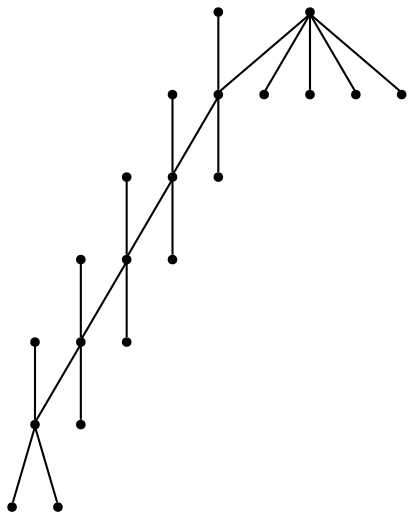 graph {
  node [shape=point,comment="{\"directed\":false,\"doi\":\"10.1007/978-3-642-11805-0_17\",\"figure\":\"1\"}"]

  v0 [pos="1108.1375848814498,2549.9298391168772"]
  v1 [pos="1108.1375848814498,2460.4598952553492"]
  v2 [pos="1108.1375848814498,2632.7724527532405"]
  v3 [pos="1010.3137946905091,2549.9298391168772"]
  v4 [pos="1010.3137946905091,2460.4598952553492"]
  v5 [pos="1010.3137946905091,2632.772452753241"]
  v6 [pos="917.8700581395348,2549.9298391168772"]
  v7 [pos="917.8700581395349,2460.4598952553492"]
  v8 [pos="917.8700581395349,2632.7724527532405"]
  v9 [pos="825.4263215885605,2549.9298391168772"]
  v10 [pos="825.4263215885605,2460.4598952553492"]
  v11 [pos="825.4263215885605,2632.7724527532405"]
  v12 [pos="738.3615570423215,2549.9298391168772"]
  v13 [pos="738.3615570423215,2460.4598952553492"]
  v14 [pos="738.3615570423215,2632.7724527532405"]
  v15 [pos="1165.804426415022,2549.242117101496"]
  v16 [pos="659.9282416410224,2549.2421171014958"]
  v17 [pos="632.1575752080872,2453.2071723937993"]
  v18 [pos="631.7823114084642,2632.7724527532405"]
  v19 [pos="583.8091325360675,2505.72635234486"]
  v20 [pos="583.8091325360675,2581.878924768622"]

  v0 -- v1 [id="-1",pos="1108.1375848814498,2549.9298391168772 1108.1375848814498,2460.4598952553492 1108.1375848814498,2460.4598952553492 1108.1375848814498,2460.4598952553492"]
  v16 -- v20 [id="-2",pos="659.9282416410224,2549.2421171014958 583.8091325360675,2581.878924768622 583.8091325360675,2581.878924768622 583.8091325360675,2581.878924768622"]
  v16 -- v19 [id="-3",pos="659.9282416410224,2549.2421171014958 583.8091325360675,2505.72635234486 583.8091325360675,2505.72635234486 583.8091325360675,2505.72635234486"]
  v16 -- v18 [id="-4",pos="659.9282416410224,2549.2421171014958 631.7823114084642,2632.7724527532405 631.7823114084642,2632.7724527532405 631.7823114084642,2632.7724527532405"]
  v16 -- v17 [id="-5",pos="659.9282416410224,2549.2421171014958 632.1575752080872,2453.2071723937993 632.1575752080872,2453.2071723937993 632.1575752080872,2453.2071723937993"]
  v16 -- v12 [id="-6",pos="659.9282416410224,2549.2421171014958 738.3615570423215,2549.9298391168772 738.3615570423215,2549.9298391168772 738.3615570423215,2549.9298391168772"]
  v12 -- v9 [id="-7",pos="738.3615570423215,2549.9298391168772 825.4263215885605,2549.9298391168772 825.4263215885605,2549.9298391168772 825.4263215885605,2549.9298391168772"]
  v9 -- v6 [id="-8",pos="825.4263215885605,2549.9298391168772 917.8700581395348,2549.9298391168772 917.8700581395348,2549.9298391168772 917.8700581395348,2549.9298391168772"]
  v6 -- v3 [id="-9",pos="917.8700581395348,2549.9298391168772 1010.3137946905091,2549.9298391168772 1010.3137946905091,2549.9298391168772 1010.3137946905091,2549.9298391168772"]
  v3 -- v0 [id="-10",pos="1010.3137946905091,2549.9298391168772 1108.1375848814498,2549.9298391168772 1108.1375848814498,2549.9298391168772 1108.1375848814498,2549.9298391168772"]
  v0 -- v15 [id="-11",pos="1108.1375848814498,2549.9298391168772 1165.804426415022,2549.242117101496 1165.804426415022,2549.242117101496 1165.804426415022,2549.242117101496"]
  v14 -- v12 [id="-12",pos="738.3615570423215,2632.7724527532405 738.3615570423215,2549.9298391168772 738.3615570423215,2549.9298391168772 738.3615570423215,2549.9298391168772"]
  v12 -- v13 [id="-13",pos="738.3615570423215,2549.9298391168772 738.3615570423215,2460.4598952553492 738.3615570423215,2460.4598952553492 738.3615570423215,2460.4598952553492"]
  v11 -- v9 [id="-14",pos="825.4263215885605,2632.7724527532405 825.4263215885605,2549.9298391168772 825.4263215885605,2549.9298391168772 825.4263215885605,2549.9298391168772"]
  v9 -- v10 [id="-15",pos="825.4263215885605,2549.9298391168772 825.4263215885605,2460.4598952553492 825.4263215885605,2460.4598952553492 825.4263215885605,2460.4598952553492"]
  v8 -- v6 [id="-16",pos="917.8700581395349,2632.7724527532405 917.8700581395348,2549.9298391168772 917.8700581395348,2549.9298391168772 917.8700581395348,2549.9298391168772"]
  v6 -- v7 [id="-17",pos="917.8700581395348,2549.9298391168772 917.8700581395349,2460.4598952553492 917.8700581395349,2460.4598952553492 917.8700581395349,2460.4598952553492"]
  v5 -- v3 [id="-18",pos="1010.3137946905091,2632.772452753241 1010.3137946905091,2549.9298391168772 1010.3137946905091,2549.9298391168772 1010.3137946905091,2549.9298391168772"]
  v3 -- v4 [id="-19",pos="1010.3137946905091,2549.9298391168772 1010.3137946905091,2460.4598952553492 1010.3137946905091,2460.4598952553492 1010.3137946905091,2460.4598952553492"]
  v2 -- v0 [id="-20",pos="1108.1375848814498,2632.7724527532405 1108.1375848814498,2549.9298391168772 1108.1375848814498,2549.9298391168772 1108.1375848814498,2549.9298391168772"]
}